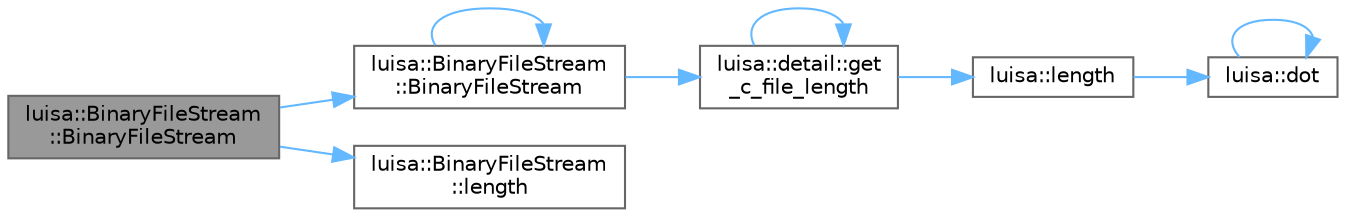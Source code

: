 digraph "luisa::BinaryFileStream::BinaryFileStream"
{
 // LATEX_PDF_SIZE
  bgcolor="transparent";
  edge [fontname=Helvetica,fontsize=10,labelfontname=Helvetica,labelfontsize=10];
  node [fontname=Helvetica,fontsize=10,shape=box,height=0.2,width=0.4];
  rankdir="LR";
  Node1 [id="Node000001",label="luisa::BinaryFileStream\l::BinaryFileStream",height=0.2,width=0.4,color="gray40", fillcolor="grey60", style="filled", fontcolor="black",tooltip=" "];
  Node1 -> Node2 [id="edge9_Node000001_Node000002",color="steelblue1",style="solid",tooltip=" "];
  Node2 [id="Node000002",label="luisa::BinaryFileStream\l::BinaryFileStream",height=0.2,width=0.4,color="grey40", fillcolor="white", style="filled",URL="$classluisa_1_1_binary_file_stream.html#a22300bd524ad464329a1f90f9f0a72ea",tooltip=" "];
  Node2 -> Node2 [id="edge10_Node000002_Node000002",color="steelblue1",style="solid",tooltip=" "];
  Node2 -> Node3 [id="edge11_Node000002_Node000003",color="steelblue1",style="solid",tooltip=" "];
  Node3 [id="Node000003",label="luisa::detail::get\l_c_file_length",height=0.2,width=0.4,color="grey40", fillcolor="white", style="filled",URL="$namespaceluisa_1_1detail.html#a45a71349c125645badc00b4979132ce1",tooltip=" "];
  Node3 -> Node3 [id="edge12_Node000003_Node000003",color="steelblue1",style="solid",tooltip=" "];
  Node3 -> Node4 [id="edge13_Node000003_Node000004",color="steelblue1",style="solid",tooltip=" "];
  Node4 [id="Node000004",label="luisa::length",height=0.2,width=0.4,color="grey40", fillcolor="white", style="filled",URL="$namespaceluisa.html#acdda54bb09b0439c4fccdced22215f38",tooltip=" "];
  Node4 -> Node5 [id="edge14_Node000004_Node000005",color="steelblue1",style="solid",tooltip=" "];
  Node5 [id="Node000005",label="luisa::dot",height=0.2,width=0.4,color="grey40", fillcolor="white", style="filled",URL="$namespaceluisa.html#a66bc7885360fbc5e7348963c97527c86",tooltip=" "];
  Node5 -> Node5 [id="edge15_Node000005_Node000005",color="steelblue1",style="solid",tooltip=" "];
  Node1 -> Node6 [id="edge16_Node000001_Node000006",color="steelblue1",style="solid",tooltip=" "];
  Node6 [id="Node000006",label="luisa::BinaryFileStream\l::length",height=0.2,width=0.4,color="grey40", fillcolor="white", style="filled",URL="$classluisa_1_1_binary_file_stream.html#a797506e3900a6d8104bceb86d50471a1",tooltip=" "];
}
